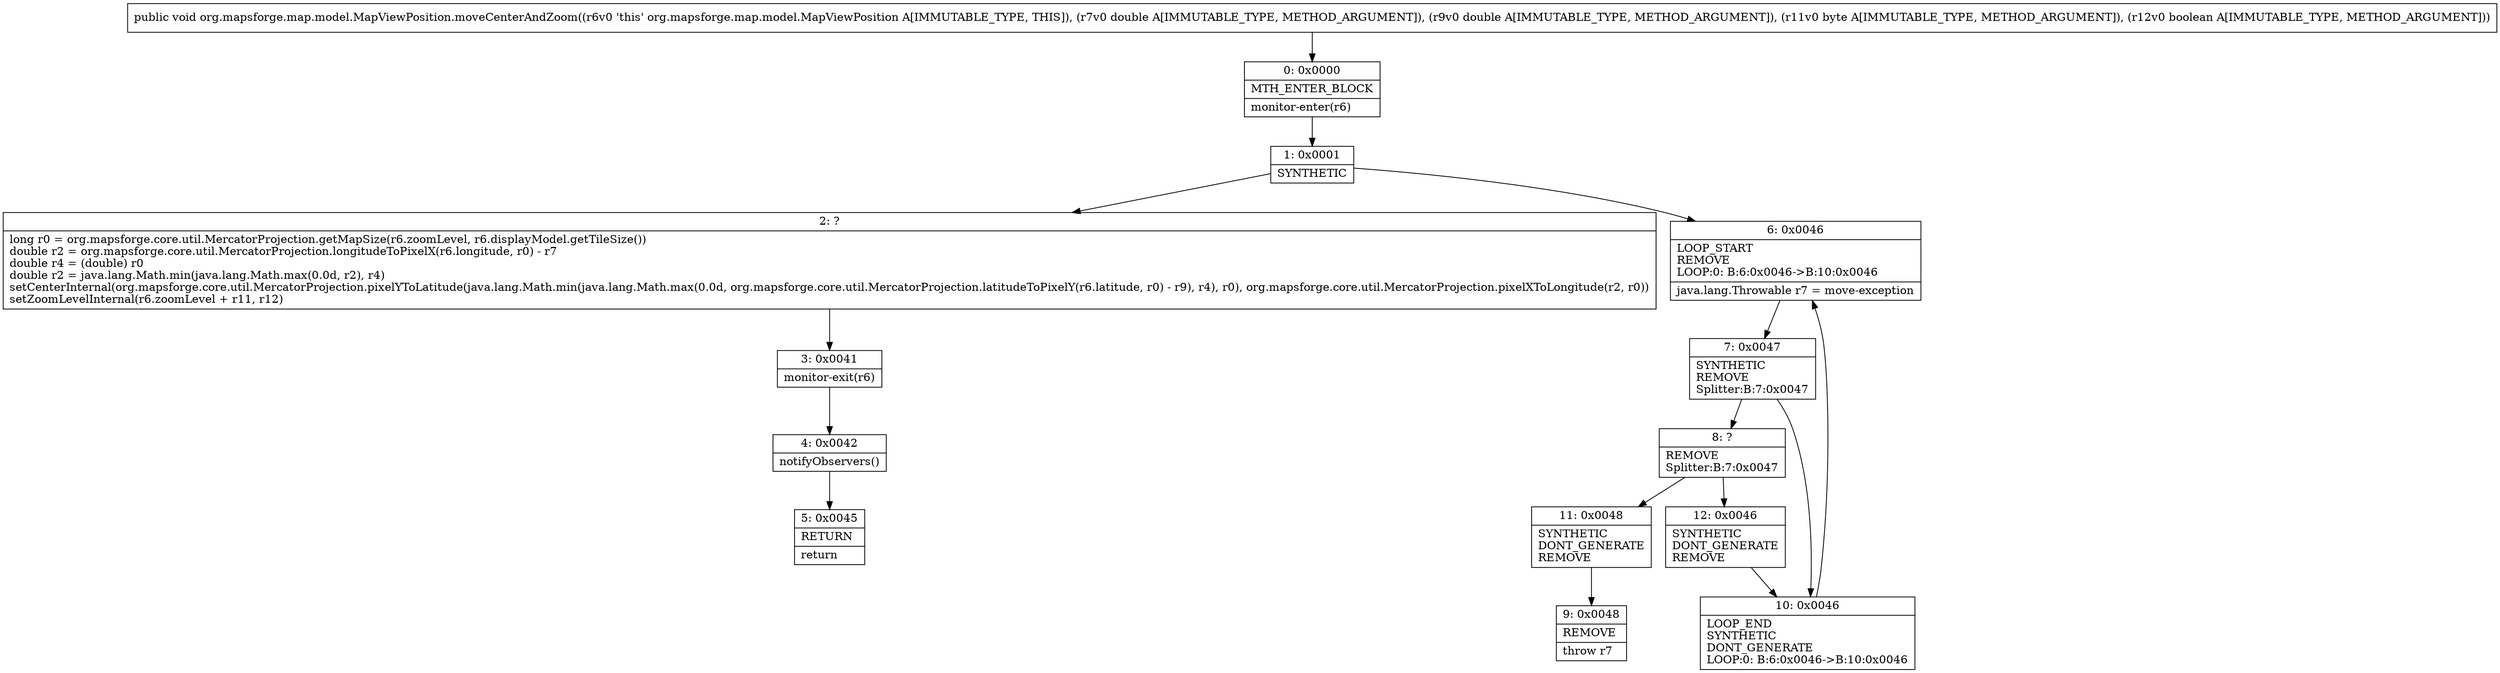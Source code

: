 digraph "CFG fororg.mapsforge.map.model.MapViewPosition.moveCenterAndZoom(DDBZ)V" {
Node_0 [shape=record,label="{0\:\ 0x0000|MTH_ENTER_BLOCK\l|monitor\-enter(r6)\l}"];
Node_1 [shape=record,label="{1\:\ 0x0001|SYNTHETIC\l}"];
Node_2 [shape=record,label="{2\:\ ?|long r0 = org.mapsforge.core.util.MercatorProjection.getMapSize(r6.zoomLevel, r6.displayModel.getTileSize())\ldouble r2 = org.mapsforge.core.util.MercatorProjection.longitudeToPixelX(r6.longitude, r0) \- r7\ldouble r4 = (double) r0\ldouble r2 = java.lang.Math.min(java.lang.Math.max(0.0d, r2), r4)\lsetCenterInternal(org.mapsforge.core.util.MercatorProjection.pixelYToLatitude(java.lang.Math.min(java.lang.Math.max(0.0d, org.mapsforge.core.util.MercatorProjection.latitudeToPixelY(r6.latitude, r0) \- r9), r4), r0), org.mapsforge.core.util.MercatorProjection.pixelXToLongitude(r2, r0))\lsetZoomLevelInternal(r6.zoomLevel + r11, r12)\l}"];
Node_3 [shape=record,label="{3\:\ 0x0041|monitor\-exit(r6)\l}"];
Node_4 [shape=record,label="{4\:\ 0x0042|notifyObservers()\l}"];
Node_5 [shape=record,label="{5\:\ 0x0045|RETURN\l|return\l}"];
Node_6 [shape=record,label="{6\:\ 0x0046|LOOP_START\lREMOVE\lLOOP:0: B:6:0x0046\-\>B:10:0x0046\l|java.lang.Throwable r7 = move\-exception\l}"];
Node_7 [shape=record,label="{7\:\ 0x0047|SYNTHETIC\lREMOVE\lSplitter:B:7:0x0047\l}"];
Node_8 [shape=record,label="{8\:\ ?|REMOVE\lSplitter:B:7:0x0047\l}"];
Node_9 [shape=record,label="{9\:\ 0x0048|REMOVE\l|throw r7\l}"];
Node_10 [shape=record,label="{10\:\ 0x0046|LOOP_END\lSYNTHETIC\lDONT_GENERATE\lLOOP:0: B:6:0x0046\-\>B:10:0x0046\l}"];
Node_11 [shape=record,label="{11\:\ 0x0048|SYNTHETIC\lDONT_GENERATE\lREMOVE\l}"];
Node_12 [shape=record,label="{12\:\ 0x0046|SYNTHETIC\lDONT_GENERATE\lREMOVE\l}"];
MethodNode[shape=record,label="{public void org.mapsforge.map.model.MapViewPosition.moveCenterAndZoom((r6v0 'this' org.mapsforge.map.model.MapViewPosition A[IMMUTABLE_TYPE, THIS]), (r7v0 double A[IMMUTABLE_TYPE, METHOD_ARGUMENT]), (r9v0 double A[IMMUTABLE_TYPE, METHOD_ARGUMENT]), (r11v0 byte A[IMMUTABLE_TYPE, METHOD_ARGUMENT]), (r12v0 boolean A[IMMUTABLE_TYPE, METHOD_ARGUMENT])) }"];
MethodNode -> Node_0;
Node_0 -> Node_1;
Node_1 -> Node_2;
Node_1 -> Node_6;
Node_2 -> Node_3;
Node_3 -> Node_4;
Node_4 -> Node_5;
Node_6 -> Node_7;
Node_7 -> Node_8;
Node_7 -> Node_10;
Node_8 -> Node_11;
Node_8 -> Node_12;
Node_10 -> Node_6;
Node_11 -> Node_9;
Node_12 -> Node_10;
}

